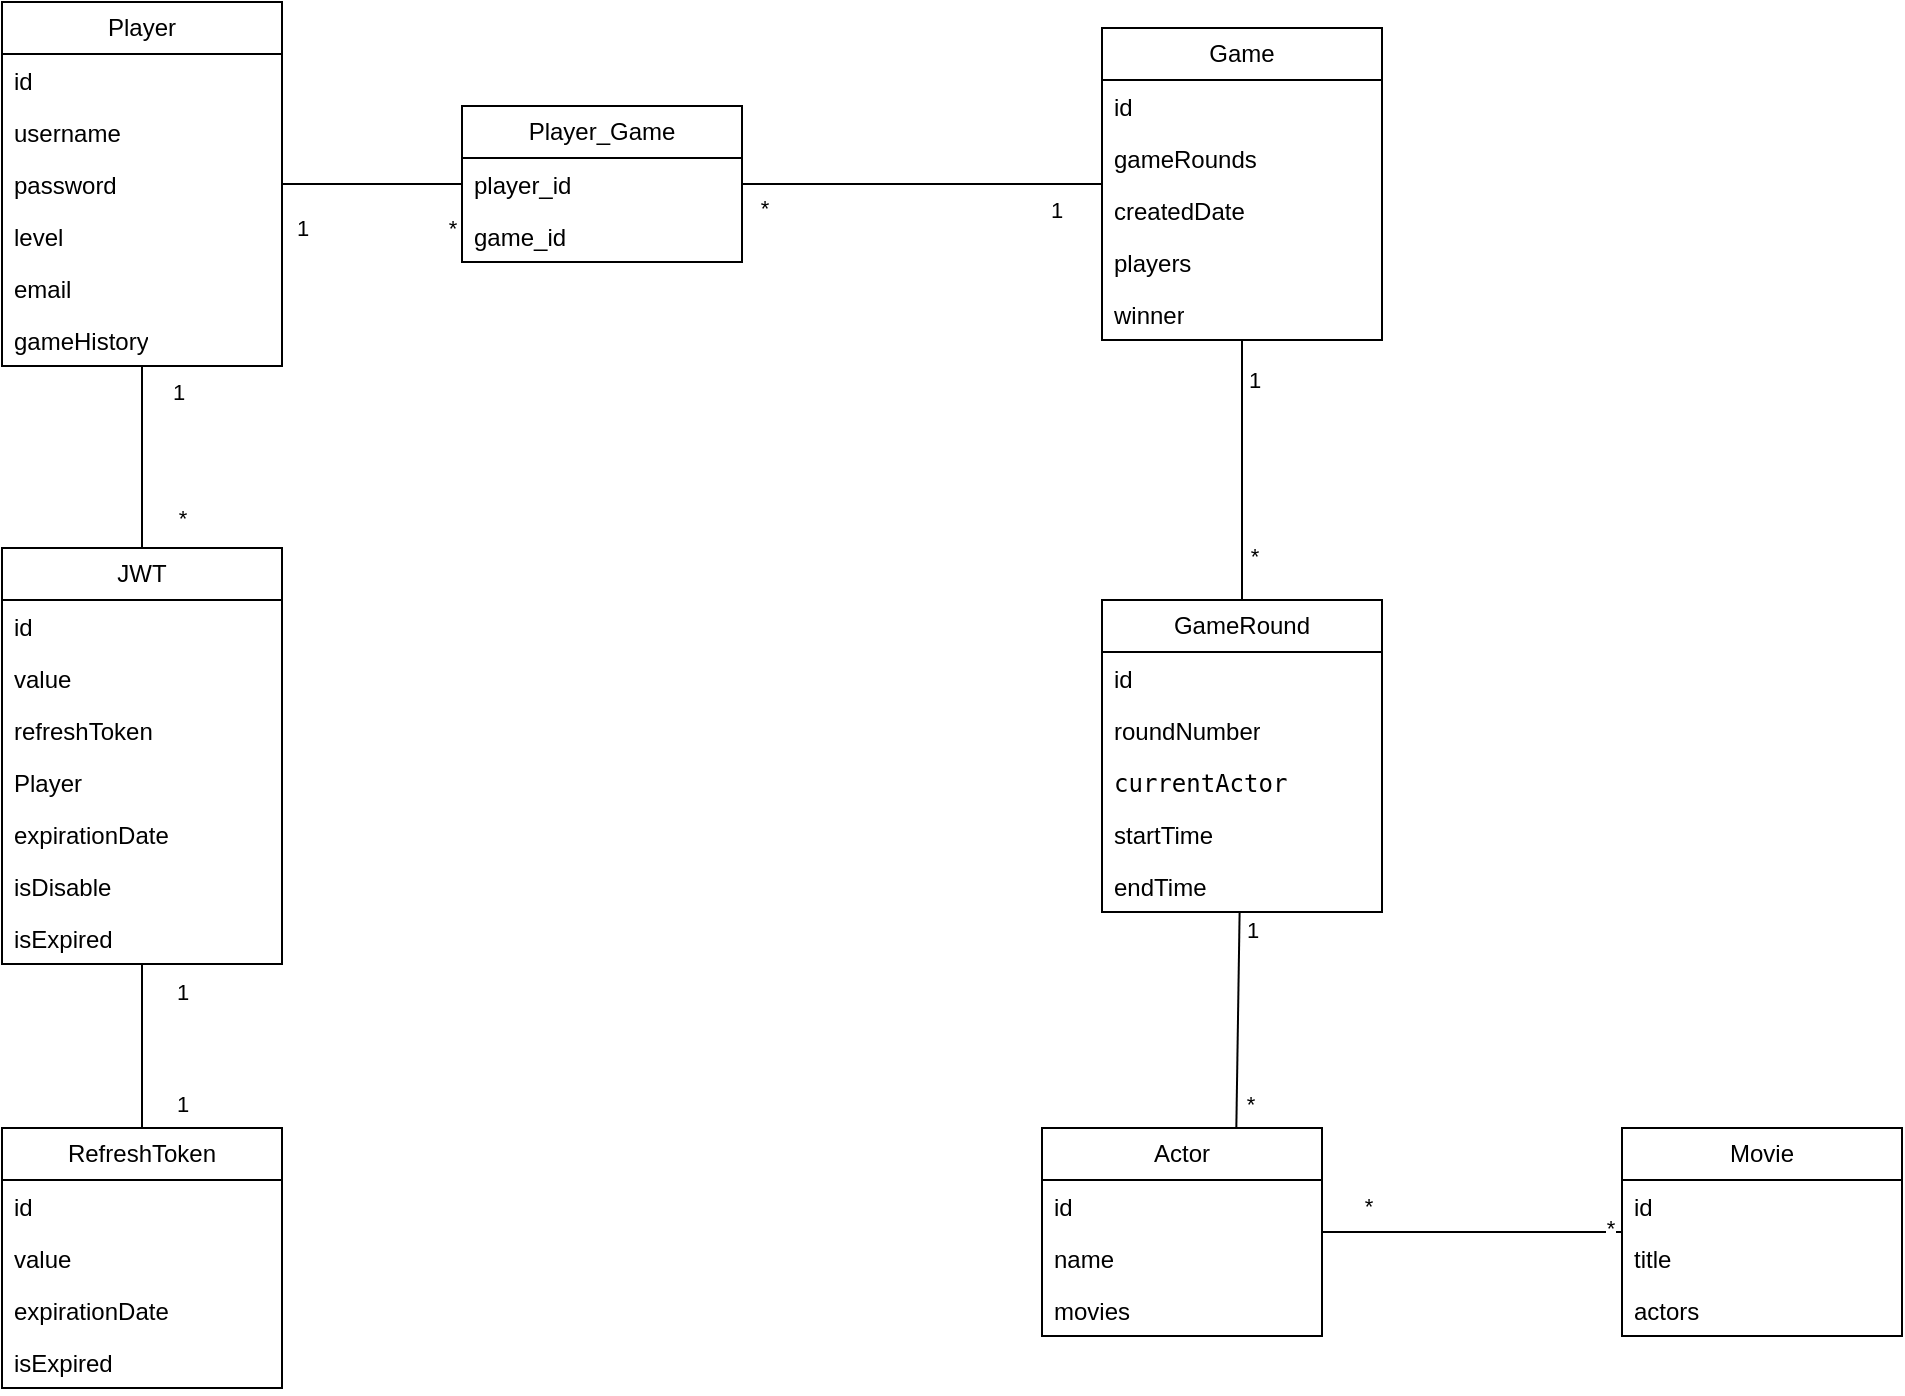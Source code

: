 <mxfile version="24.6.4" type="device">
  <diagram id="C5RBs43oDa-KdzZeNtuy" name="Page-1">
    <mxGraphModel dx="342" dy="310" grid="1" gridSize="10" guides="1" tooltips="1" connect="1" arrows="1" fold="1" page="1" pageScale="1" pageWidth="827" pageHeight="1169" math="0" shadow="0">
      <root>
        <mxCell id="WIyWlLk6GJQsqaUBKTNV-0" />
        <mxCell id="WIyWlLk6GJQsqaUBKTNV-1" parent="WIyWlLk6GJQsqaUBKTNV-0" />
        <mxCell id="6T_gPtu6NwnQgOnUfGLX-0" value="Player" style="swimlane;fontStyle=0;childLayout=stackLayout;horizontal=1;startSize=26;fillColor=none;horizontalStack=0;resizeParent=1;resizeParentMax=0;resizeLast=0;collapsible=1;marginBottom=0;whiteSpace=wrap;html=1;" vertex="1" parent="WIyWlLk6GJQsqaUBKTNV-1">
          <mxGeometry x="40" y="47" width="140" height="182" as="geometry" />
        </mxCell>
        <mxCell id="6T_gPtu6NwnQgOnUfGLX-1" value="id&lt;div&gt;&lt;br&gt;&lt;/div&gt;" style="text;strokeColor=none;fillColor=none;align=left;verticalAlign=top;spacingLeft=4;spacingRight=4;overflow=hidden;rotatable=0;points=[[0,0.5],[1,0.5]];portConstraint=eastwest;whiteSpace=wrap;html=1;" vertex="1" parent="6T_gPtu6NwnQgOnUfGLX-0">
          <mxGeometry y="26" width="140" height="26" as="geometry" />
        </mxCell>
        <mxCell id="6T_gPtu6NwnQgOnUfGLX-25" value="username" style="text;strokeColor=none;fillColor=none;align=left;verticalAlign=top;spacingLeft=4;spacingRight=4;overflow=hidden;rotatable=0;points=[[0,0.5],[1,0.5]];portConstraint=eastwest;whiteSpace=wrap;html=1;" vertex="1" parent="6T_gPtu6NwnQgOnUfGLX-0">
          <mxGeometry y="52" width="140" height="26" as="geometry" />
        </mxCell>
        <mxCell id="6T_gPtu6NwnQgOnUfGLX-26" value="password" style="text;strokeColor=none;fillColor=none;align=left;verticalAlign=top;spacingLeft=4;spacingRight=4;overflow=hidden;rotatable=0;points=[[0,0.5],[1,0.5]];portConstraint=eastwest;whiteSpace=wrap;html=1;" vertex="1" parent="6T_gPtu6NwnQgOnUfGLX-0">
          <mxGeometry y="78" width="140" height="26" as="geometry" />
        </mxCell>
        <mxCell id="6T_gPtu6NwnQgOnUfGLX-2" value="level" style="text;strokeColor=none;fillColor=none;align=left;verticalAlign=top;spacingLeft=4;spacingRight=4;overflow=hidden;rotatable=0;points=[[0,0.5],[1,0.5]];portConstraint=eastwest;whiteSpace=wrap;html=1;" vertex="1" parent="6T_gPtu6NwnQgOnUfGLX-0">
          <mxGeometry y="104" width="140" height="26" as="geometry" />
        </mxCell>
        <mxCell id="6T_gPtu6NwnQgOnUfGLX-3" value="email" style="text;strokeColor=none;fillColor=none;align=left;verticalAlign=top;spacingLeft=4;spacingRight=4;overflow=hidden;rotatable=0;points=[[0,0.5],[1,0.5]];portConstraint=eastwest;whiteSpace=wrap;html=1;" vertex="1" parent="6T_gPtu6NwnQgOnUfGLX-0">
          <mxGeometry y="130" width="140" height="26" as="geometry" />
        </mxCell>
        <mxCell id="6T_gPtu6NwnQgOnUfGLX-27" value="gameHistory" style="text;strokeColor=none;fillColor=none;align=left;verticalAlign=top;spacingLeft=4;spacingRight=4;overflow=hidden;rotatable=0;points=[[0,0.5],[1,0.5]];portConstraint=eastwest;whiteSpace=wrap;html=1;" vertex="1" parent="6T_gPtu6NwnQgOnUfGLX-0">
          <mxGeometry y="156" width="140" height="26" as="geometry" />
        </mxCell>
        <mxCell id="6T_gPtu6NwnQgOnUfGLX-5" value="Game" style="swimlane;fontStyle=0;childLayout=stackLayout;horizontal=1;startSize=26;fillColor=none;horizontalStack=0;resizeParent=1;resizeParentMax=0;resizeLast=0;collapsible=1;marginBottom=0;whiteSpace=wrap;html=1;" vertex="1" parent="WIyWlLk6GJQsqaUBKTNV-1">
          <mxGeometry x="590" y="60" width="140" height="156" as="geometry" />
        </mxCell>
        <mxCell id="6T_gPtu6NwnQgOnUfGLX-6" value="id&lt;div&gt;&lt;br&gt;&lt;/div&gt;" style="text;strokeColor=none;fillColor=none;align=left;verticalAlign=top;spacingLeft=4;spacingRight=4;overflow=hidden;rotatable=0;points=[[0,0.5],[1,0.5]];portConstraint=eastwest;whiteSpace=wrap;html=1;" vertex="1" parent="6T_gPtu6NwnQgOnUfGLX-5">
          <mxGeometry y="26" width="140" height="26" as="geometry" />
        </mxCell>
        <mxCell id="6T_gPtu6NwnQgOnUfGLX-7" value="gameRounds&lt;div&gt;&lt;br&gt;&lt;/div&gt;" style="text;strokeColor=none;fillColor=none;align=left;verticalAlign=top;spacingLeft=4;spacingRight=4;overflow=hidden;rotatable=0;points=[[0,0.5],[1,0.5]];portConstraint=eastwest;whiteSpace=wrap;html=1;" vertex="1" parent="6T_gPtu6NwnQgOnUfGLX-5">
          <mxGeometry y="52" width="140" height="26" as="geometry" />
        </mxCell>
        <mxCell id="6T_gPtu6NwnQgOnUfGLX-44" value="createdDate" style="text;strokeColor=none;fillColor=none;align=left;verticalAlign=top;spacingLeft=4;spacingRight=4;overflow=hidden;rotatable=0;points=[[0,0.5],[1,0.5]];portConstraint=eastwest;whiteSpace=wrap;html=1;" vertex="1" parent="6T_gPtu6NwnQgOnUfGLX-5">
          <mxGeometry y="78" width="140" height="26" as="geometry" />
        </mxCell>
        <mxCell id="6T_gPtu6NwnQgOnUfGLX-43" value="players" style="text;strokeColor=none;fillColor=none;align=left;verticalAlign=top;spacingLeft=4;spacingRight=4;overflow=hidden;rotatable=0;points=[[0,0.5],[1,0.5]];portConstraint=eastwest;whiteSpace=wrap;html=1;" vertex="1" parent="6T_gPtu6NwnQgOnUfGLX-5">
          <mxGeometry y="104" width="140" height="26" as="geometry" />
        </mxCell>
        <mxCell id="6T_gPtu6NwnQgOnUfGLX-8" value="winner" style="text;strokeColor=none;fillColor=none;align=left;verticalAlign=top;spacingLeft=4;spacingRight=4;overflow=hidden;rotatable=0;points=[[0,0.5],[1,0.5]];portConstraint=eastwest;whiteSpace=wrap;html=1;" vertex="1" parent="6T_gPtu6NwnQgOnUfGLX-5">
          <mxGeometry y="130" width="140" height="26" as="geometry" />
        </mxCell>
        <mxCell id="6T_gPtu6NwnQgOnUfGLX-9" value="GameRound" style="swimlane;fontStyle=0;childLayout=stackLayout;horizontal=1;startSize=26;fillColor=none;horizontalStack=0;resizeParent=1;resizeParentMax=0;resizeLast=0;collapsible=1;marginBottom=0;whiteSpace=wrap;html=1;" vertex="1" parent="WIyWlLk6GJQsqaUBKTNV-1">
          <mxGeometry x="590" y="346" width="140" height="156" as="geometry" />
        </mxCell>
        <mxCell id="6T_gPtu6NwnQgOnUfGLX-11" value="id" style="text;strokeColor=none;fillColor=none;align=left;verticalAlign=top;spacingLeft=4;spacingRight=4;overflow=hidden;rotatable=0;points=[[0,0.5],[1,0.5]];portConstraint=eastwest;whiteSpace=wrap;html=1;" vertex="1" parent="6T_gPtu6NwnQgOnUfGLX-9">
          <mxGeometry y="26" width="140" height="26" as="geometry" />
        </mxCell>
        <mxCell id="6T_gPtu6NwnQgOnUfGLX-12" value="roundNumber" style="text;strokeColor=none;fillColor=none;align=left;verticalAlign=top;spacingLeft=4;spacingRight=4;overflow=hidden;rotatable=0;points=[[0,0.5],[1,0.5]];portConstraint=eastwest;whiteSpace=wrap;html=1;" vertex="1" parent="6T_gPtu6NwnQgOnUfGLX-9">
          <mxGeometry y="52" width="140" height="26" as="geometry" />
        </mxCell>
        <mxCell id="6T_gPtu6NwnQgOnUfGLX-41" value="&lt;code&gt;currentActor&lt;/code&gt;" style="text;strokeColor=none;fillColor=none;align=left;verticalAlign=top;spacingLeft=4;spacingRight=4;overflow=hidden;rotatable=0;points=[[0,0.5],[1,0.5]];portConstraint=eastwest;whiteSpace=wrap;html=1;" vertex="1" parent="6T_gPtu6NwnQgOnUfGLX-9">
          <mxGeometry y="78" width="140" height="26" as="geometry" />
        </mxCell>
        <mxCell id="6T_gPtu6NwnQgOnUfGLX-40" value="startTime" style="text;strokeColor=none;fillColor=none;align=left;verticalAlign=top;spacingLeft=4;spacingRight=4;overflow=hidden;rotatable=0;points=[[0,0.5],[1,0.5]];portConstraint=eastwest;whiteSpace=wrap;html=1;" vertex="1" parent="6T_gPtu6NwnQgOnUfGLX-9">
          <mxGeometry y="104" width="140" height="26" as="geometry" />
        </mxCell>
        <mxCell id="6T_gPtu6NwnQgOnUfGLX-39" value="endTime" style="text;strokeColor=none;fillColor=none;align=left;verticalAlign=top;spacingLeft=4;spacingRight=4;overflow=hidden;rotatable=0;points=[[0,0.5],[1,0.5]];portConstraint=eastwest;whiteSpace=wrap;html=1;" vertex="1" parent="6T_gPtu6NwnQgOnUfGLX-9">
          <mxGeometry y="130" width="140" height="26" as="geometry" />
        </mxCell>
        <mxCell id="6T_gPtu6NwnQgOnUfGLX-13" value="Actor" style="swimlane;fontStyle=0;childLayout=stackLayout;horizontal=1;startSize=26;fillColor=none;horizontalStack=0;resizeParent=1;resizeParentMax=0;resizeLast=0;collapsible=1;marginBottom=0;whiteSpace=wrap;html=1;" vertex="1" parent="WIyWlLk6GJQsqaUBKTNV-1">
          <mxGeometry x="560" y="610" width="140" height="104" as="geometry" />
        </mxCell>
        <mxCell id="6T_gPtu6NwnQgOnUfGLX-14" value="id" style="text;strokeColor=none;fillColor=none;align=left;verticalAlign=top;spacingLeft=4;spacingRight=4;overflow=hidden;rotatable=0;points=[[0,0.5],[1,0.5]];portConstraint=eastwest;whiteSpace=wrap;html=1;" vertex="1" parent="6T_gPtu6NwnQgOnUfGLX-13">
          <mxGeometry y="26" width="140" height="26" as="geometry" />
        </mxCell>
        <mxCell id="6T_gPtu6NwnQgOnUfGLX-15" value="name" style="text;strokeColor=none;fillColor=none;align=left;verticalAlign=top;spacingLeft=4;spacingRight=4;overflow=hidden;rotatable=0;points=[[0,0.5],[1,0.5]];portConstraint=eastwest;whiteSpace=wrap;html=1;" vertex="1" parent="6T_gPtu6NwnQgOnUfGLX-13">
          <mxGeometry y="52" width="140" height="26" as="geometry" />
        </mxCell>
        <mxCell id="6T_gPtu6NwnQgOnUfGLX-16" value="movies" style="text;strokeColor=none;fillColor=none;align=left;verticalAlign=top;spacingLeft=4;spacingRight=4;overflow=hidden;rotatable=0;points=[[0,0.5],[1,0.5]];portConstraint=eastwest;whiteSpace=wrap;html=1;" vertex="1" parent="6T_gPtu6NwnQgOnUfGLX-13">
          <mxGeometry y="78" width="140" height="26" as="geometry" />
        </mxCell>
        <mxCell id="6T_gPtu6NwnQgOnUfGLX-17" value="Movie" style="swimlane;fontStyle=0;childLayout=stackLayout;horizontal=1;startSize=26;fillColor=none;horizontalStack=0;resizeParent=1;resizeParentMax=0;resizeLast=0;collapsible=1;marginBottom=0;whiteSpace=wrap;html=1;" vertex="1" parent="WIyWlLk6GJQsqaUBKTNV-1">
          <mxGeometry x="850" y="610" width="140" height="104" as="geometry" />
        </mxCell>
        <mxCell id="6T_gPtu6NwnQgOnUfGLX-18" value="id" style="text;strokeColor=none;fillColor=none;align=left;verticalAlign=top;spacingLeft=4;spacingRight=4;overflow=hidden;rotatable=0;points=[[0,0.5],[1,0.5]];portConstraint=eastwest;whiteSpace=wrap;html=1;" vertex="1" parent="6T_gPtu6NwnQgOnUfGLX-17">
          <mxGeometry y="26" width="140" height="26" as="geometry" />
        </mxCell>
        <mxCell id="6T_gPtu6NwnQgOnUfGLX-19" value="title" style="text;strokeColor=none;fillColor=none;align=left;verticalAlign=top;spacingLeft=4;spacingRight=4;overflow=hidden;rotatable=0;points=[[0,0.5],[1,0.5]];portConstraint=eastwest;whiteSpace=wrap;html=1;" vertex="1" parent="6T_gPtu6NwnQgOnUfGLX-17">
          <mxGeometry y="52" width="140" height="26" as="geometry" />
        </mxCell>
        <mxCell id="6T_gPtu6NwnQgOnUfGLX-20" value="actors" style="text;strokeColor=none;fillColor=none;align=left;verticalAlign=top;spacingLeft=4;spacingRight=4;overflow=hidden;rotatable=0;points=[[0,0.5],[1,0.5]];portConstraint=eastwest;whiteSpace=wrap;html=1;" vertex="1" parent="6T_gPtu6NwnQgOnUfGLX-17">
          <mxGeometry y="78" width="140" height="26" as="geometry" />
        </mxCell>
        <mxCell id="6T_gPtu6NwnQgOnUfGLX-21" value="JWT" style="swimlane;fontStyle=0;childLayout=stackLayout;horizontal=1;startSize=26;fillColor=none;horizontalStack=0;resizeParent=1;resizeParentMax=0;resizeLast=0;collapsible=1;marginBottom=0;whiteSpace=wrap;html=1;" vertex="1" parent="WIyWlLk6GJQsqaUBKTNV-1">
          <mxGeometry x="40" y="320" width="140" height="208" as="geometry" />
        </mxCell>
        <mxCell id="6T_gPtu6NwnQgOnUfGLX-22" value="id" style="text;strokeColor=none;fillColor=none;align=left;verticalAlign=top;spacingLeft=4;spacingRight=4;overflow=hidden;rotatable=0;points=[[0,0.5],[1,0.5]];portConstraint=eastwest;whiteSpace=wrap;html=1;" vertex="1" parent="6T_gPtu6NwnQgOnUfGLX-21">
          <mxGeometry y="26" width="140" height="26" as="geometry" />
        </mxCell>
        <mxCell id="6T_gPtu6NwnQgOnUfGLX-28" value="value" style="text;strokeColor=none;fillColor=none;align=left;verticalAlign=top;spacingLeft=4;spacingRight=4;overflow=hidden;rotatable=0;points=[[0,0.5],[1,0.5]];portConstraint=eastwest;whiteSpace=wrap;html=1;" vertex="1" parent="6T_gPtu6NwnQgOnUfGLX-21">
          <mxGeometry y="52" width="140" height="26" as="geometry" />
        </mxCell>
        <mxCell id="6T_gPtu6NwnQgOnUfGLX-29" value="refreshToken" style="text;strokeColor=none;fillColor=none;align=left;verticalAlign=top;spacingLeft=4;spacingRight=4;overflow=hidden;rotatable=0;points=[[0,0.5],[1,0.5]];portConstraint=eastwest;whiteSpace=wrap;html=1;" vertex="1" parent="6T_gPtu6NwnQgOnUfGLX-21">
          <mxGeometry y="78" width="140" height="26" as="geometry" />
        </mxCell>
        <mxCell id="6T_gPtu6NwnQgOnUfGLX-23" value="Player" style="text;strokeColor=none;fillColor=none;align=left;verticalAlign=top;spacingLeft=4;spacingRight=4;overflow=hidden;rotatable=0;points=[[0,0.5],[1,0.5]];portConstraint=eastwest;whiteSpace=wrap;html=1;" vertex="1" parent="6T_gPtu6NwnQgOnUfGLX-21">
          <mxGeometry y="104" width="140" height="26" as="geometry" />
        </mxCell>
        <mxCell id="6T_gPtu6NwnQgOnUfGLX-38" value="expirationDate" style="text;strokeColor=none;fillColor=none;align=left;verticalAlign=top;spacingLeft=4;spacingRight=4;overflow=hidden;rotatable=0;points=[[0,0.5],[1,0.5]];portConstraint=eastwest;whiteSpace=wrap;html=1;" vertex="1" parent="6T_gPtu6NwnQgOnUfGLX-21">
          <mxGeometry y="130" width="140" height="26" as="geometry" />
        </mxCell>
        <mxCell id="6T_gPtu6NwnQgOnUfGLX-30" value="isDisable" style="text;strokeColor=none;fillColor=none;align=left;verticalAlign=top;spacingLeft=4;spacingRight=4;overflow=hidden;rotatable=0;points=[[0,0.5],[1,0.5]];portConstraint=eastwest;whiteSpace=wrap;html=1;" vertex="1" parent="6T_gPtu6NwnQgOnUfGLX-21">
          <mxGeometry y="156" width="140" height="26" as="geometry" />
        </mxCell>
        <mxCell id="6T_gPtu6NwnQgOnUfGLX-24" value="isExpired" style="text;strokeColor=none;fillColor=none;align=left;verticalAlign=top;spacingLeft=4;spacingRight=4;overflow=hidden;rotatable=0;points=[[0,0.5],[1,0.5]];portConstraint=eastwest;whiteSpace=wrap;html=1;" vertex="1" parent="6T_gPtu6NwnQgOnUfGLX-21">
          <mxGeometry y="182" width="140" height="26" as="geometry" />
        </mxCell>
        <mxCell id="6T_gPtu6NwnQgOnUfGLX-31" value="RefreshToken" style="swimlane;fontStyle=0;childLayout=stackLayout;horizontal=1;startSize=26;fillColor=none;horizontalStack=0;resizeParent=1;resizeParentMax=0;resizeLast=0;collapsible=1;marginBottom=0;whiteSpace=wrap;html=1;" vertex="1" parent="WIyWlLk6GJQsqaUBKTNV-1">
          <mxGeometry x="40" y="610" width="140" height="130" as="geometry" />
        </mxCell>
        <mxCell id="6T_gPtu6NwnQgOnUfGLX-32" value="id" style="text;strokeColor=none;fillColor=none;align=left;verticalAlign=top;spacingLeft=4;spacingRight=4;overflow=hidden;rotatable=0;points=[[0,0.5],[1,0.5]];portConstraint=eastwest;whiteSpace=wrap;html=1;" vertex="1" parent="6T_gPtu6NwnQgOnUfGLX-31">
          <mxGeometry y="26" width="140" height="26" as="geometry" />
        </mxCell>
        <mxCell id="6T_gPtu6NwnQgOnUfGLX-33" value="value" style="text;strokeColor=none;fillColor=none;align=left;verticalAlign=top;spacingLeft=4;spacingRight=4;overflow=hidden;rotatable=0;points=[[0,0.5],[1,0.5]];portConstraint=eastwest;whiteSpace=wrap;html=1;" vertex="1" parent="6T_gPtu6NwnQgOnUfGLX-31">
          <mxGeometry y="52" width="140" height="26" as="geometry" />
        </mxCell>
        <mxCell id="6T_gPtu6NwnQgOnUfGLX-34" value="expirationDate" style="text;strokeColor=none;fillColor=none;align=left;verticalAlign=top;spacingLeft=4;spacingRight=4;overflow=hidden;rotatable=0;points=[[0,0.5],[1,0.5]];portConstraint=eastwest;whiteSpace=wrap;html=1;" vertex="1" parent="6T_gPtu6NwnQgOnUfGLX-31">
          <mxGeometry y="78" width="140" height="26" as="geometry" />
        </mxCell>
        <mxCell id="6T_gPtu6NwnQgOnUfGLX-37" value="isExpired" style="text;strokeColor=none;fillColor=none;align=left;verticalAlign=top;spacingLeft=4;spacingRight=4;overflow=hidden;rotatable=0;points=[[0,0.5],[1,0.5]];portConstraint=eastwest;whiteSpace=wrap;html=1;" vertex="1" parent="6T_gPtu6NwnQgOnUfGLX-31">
          <mxGeometry y="104" width="140" height="26" as="geometry" />
        </mxCell>
        <mxCell id="6T_gPtu6NwnQgOnUfGLX-47" value="" style="endArrow=none;html=1;rounded=0;" edge="1" parent="WIyWlLk6GJQsqaUBKTNV-1" source="6T_gPtu6NwnQgOnUfGLX-21" target="6T_gPtu6NwnQgOnUfGLX-0">
          <mxGeometry width="50" height="50" relative="1" as="geometry">
            <mxPoint x="80" y="300" as="sourcePoint" />
            <mxPoint x="130" y="250" as="targetPoint" />
          </mxGeometry>
        </mxCell>
        <mxCell id="6T_gPtu6NwnQgOnUfGLX-48" value="*" style="edgeLabel;html=1;align=center;verticalAlign=middle;resizable=0;points=[];" vertex="1" connectable="0" parent="6T_gPtu6NwnQgOnUfGLX-47">
          <mxGeometry x="-0.359" y="1" relative="1" as="geometry">
            <mxPoint x="21" y="14" as="offset" />
          </mxGeometry>
        </mxCell>
        <mxCell id="6T_gPtu6NwnQgOnUfGLX-49" value="1" style="edgeLabel;html=1;align=center;verticalAlign=middle;resizable=0;points=[];" vertex="1" connectable="0" parent="WIyWlLk6GJQsqaUBKTNV-1">
          <mxGeometry x="130" y="240" as="geometry">
            <mxPoint x="-2" y="2" as="offset" />
          </mxGeometry>
        </mxCell>
        <mxCell id="6T_gPtu6NwnQgOnUfGLX-50" value="" style="endArrow=none;html=1;rounded=0;" edge="1" parent="WIyWlLk6GJQsqaUBKTNV-1" source="6T_gPtu6NwnQgOnUfGLX-31" target="6T_gPtu6NwnQgOnUfGLX-21">
          <mxGeometry width="50" height="50" relative="1" as="geometry">
            <mxPoint x="230" y="624" as="sourcePoint" />
            <mxPoint x="230" y="546" as="targetPoint" />
          </mxGeometry>
        </mxCell>
        <mxCell id="6T_gPtu6NwnQgOnUfGLX-51" value="1" style="edgeLabel;html=1;align=center;verticalAlign=middle;resizable=0;points=[];" vertex="1" connectable="0" parent="6T_gPtu6NwnQgOnUfGLX-50">
          <mxGeometry x="-0.359" y="1" relative="1" as="geometry">
            <mxPoint x="21" y="14" as="offset" />
          </mxGeometry>
        </mxCell>
        <mxCell id="6T_gPtu6NwnQgOnUfGLX-53" value="1" style="edgeLabel;html=1;align=center;verticalAlign=middle;resizable=0;points=[];" vertex="1" connectable="0" parent="6T_gPtu6NwnQgOnUfGLX-50">
          <mxGeometry x="0.662" relative="1" as="geometry">
            <mxPoint x="20" as="offset" />
          </mxGeometry>
        </mxCell>
        <mxCell id="6T_gPtu6NwnQgOnUfGLX-57" value="" style="endArrow=none;html=1;rounded=0;" edge="1" parent="WIyWlLk6GJQsqaUBKTNV-1" source="6T_gPtu6NwnQgOnUfGLX-9" target="6T_gPtu6NwnQgOnUfGLX-5">
          <mxGeometry width="50" height="50" relative="1" as="geometry">
            <mxPoint x="260" y="300" as="sourcePoint" />
            <mxPoint x="310" y="250" as="targetPoint" />
          </mxGeometry>
        </mxCell>
        <mxCell id="6T_gPtu6NwnQgOnUfGLX-58" value="1" style="edgeLabel;html=1;align=center;verticalAlign=middle;resizable=0;points=[];" vertex="1" connectable="0" parent="6T_gPtu6NwnQgOnUfGLX-57">
          <mxGeometry x="0.734" relative="1" as="geometry">
            <mxPoint x="6" y="2" as="offset" />
          </mxGeometry>
        </mxCell>
        <mxCell id="6T_gPtu6NwnQgOnUfGLX-59" value="*" style="edgeLabel;html=1;align=center;verticalAlign=middle;resizable=0;points=[];" vertex="1" connectable="0" parent="6T_gPtu6NwnQgOnUfGLX-57">
          <mxGeometry x="-0.662" y="1" relative="1" as="geometry">
            <mxPoint x="7" as="offset" />
          </mxGeometry>
        </mxCell>
        <mxCell id="6T_gPtu6NwnQgOnUfGLX-61" value="" style="endArrow=none;html=1;rounded=0;exitX=0.694;exitY=0.002;exitDx=0;exitDy=0;exitPerimeter=0;" edge="1" parent="WIyWlLk6GJQsqaUBKTNV-1" source="6T_gPtu6NwnQgOnUfGLX-13" target="6T_gPtu6NwnQgOnUfGLX-9">
          <mxGeometry width="50" height="50" relative="1" as="geometry">
            <mxPoint x="480" y="520" as="sourcePoint" />
            <mxPoint x="530" y="470" as="targetPoint" />
          </mxGeometry>
        </mxCell>
        <mxCell id="6T_gPtu6NwnQgOnUfGLX-62" value="1" style="edgeLabel;html=1;align=center;verticalAlign=middle;resizable=0;points=[];" vertex="1" connectable="0" parent="6T_gPtu6NwnQgOnUfGLX-61">
          <mxGeometry x="0.835" relative="1" as="geometry">
            <mxPoint x="6" as="offset" />
          </mxGeometry>
        </mxCell>
        <mxCell id="6T_gPtu6NwnQgOnUfGLX-63" value="*" style="edgeLabel;html=1;align=center;verticalAlign=middle;resizable=0;points=[];" vertex="1" connectable="0" parent="6T_gPtu6NwnQgOnUfGLX-61">
          <mxGeometry x="-0.766" y="2" relative="1" as="geometry">
            <mxPoint x="8" as="offset" />
          </mxGeometry>
        </mxCell>
        <mxCell id="6T_gPtu6NwnQgOnUfGLX-64" value="" style="endArrow=none;html=1;rounded=0;" edge="1" parent="WIyWlLk6GJQsqaUBKTNV-1" source="6T_gPtu6NwnQgOnUfGLX-13" target="6T_gPtu6NwnQgOnUfGLX-17">
          <mxGeometry width="50" height="50" relative="1" as="geometry">
            <mxPoint x="480" y="660" as="sourcePoint" />
            <mxPoint x="530" y="610" as="targetPoint" />
          </mxGeometry>
        </mxCell>
        <mxCell id="6T_gPtu6NwnQgOnUfGLX-65" value="*" style="edgeLabel;html=1;align=center;verticalAlign=middle;resizable=0;points=[];" vertex="1" connectable="0" parent="6T_gPtu6NwnQgOnUfGLX-64">
          <mxGeometry x="-0.832" relative="1" as="geometry">
            <mxPoint x="10" y="-13" as="offset" />
          </mxGeometry>
        </mxCell>
        <mxCell id="6T_gPtu6NwnQgOnUfGLX-66" value="*" style="edgeLabel;html=1;align=center;verticalAlign=middle;resizable=0;points=[];" vertex="1" connectable="0" parent="6T_gPtu6NwnQgOnUfGLX-64">
          <mxGeometry x="0.71" y="2" relative="1" as="geometry">
            <mxPoint x="15" as="offset" />
          </mxGeometry>
        </mxCell>
        <mxCell id="6T_gPtu6NwnQgOnUfGLX-67" value="Player_Game" style="swimlane;fontStyle=0;childLayout=stackLayout;horizontal=1;startSize=26;fillColor=none;horizontalStack=0;resizeParent=1;resizeParentMax=0;resizeLast=0;collapsible=1;marginBottom=0;whiteSpace=wrap;html=1;" vertex="1" parent="WIyWlLk6GJQsqaUBKTNV-1">
          <mxGeometry x="270" y="99" width="140" height="78" as="geometry" />
        </mxCell>
        <mxCell id="6T_gPtu6NwnQgOnUfGLX-68" value="player_id" style="text;strokeColor=none;fillColor=none;align=left;verticalAlign=top;spacingLeft=4;spacingRight=4;overflow=hidden;rotatable=0;points=[[0,0.5],[1,0.5]];portConstraint=eastwest;whiteSpace=wrap;html=1;" vertex="1" parent="6T_gPtu6NwnQgOnUfGLX-67">
          <mxGeometry y="26" width="140" height="26" as="geometry" />
        </mxCell>
        <mxCell id="6T_gPtu6NwnQgOnUfGLX-69" value="game_id" style="text;strokeColor=none;fillColor=none;align=left;verticalAlign=top;spacingLeft=4;spacingRight=4;overflow=hidden;rotatable=0;points=[[0,0.5],[1,0.5]];portConstraint=eastwest;whiteSpace=wrap;html=1;" vertex="1" parent="6T_gPtu6NwnQgOnUfGLX-67">
          <mxGeometry y="52" width="140" height="26" as="geometry" />
        </mxCell>
        <mxCell id="6T_gPtu6NwnQgOnUfGLX-71" value="" style="endArrow=none;html=1;rounded=0;" edge="1" parent="WIyWlLk6GJQsqaUBKTNV-1" source="6T_gPtu6NwnQgOnUfGLX-0" target="6T_gPtu6NwnQgOnUfGLX-67">
          <mxGeometry width="50" height="50" relative="1" as="geometry">
            <mxPoint x="260" y="50" as="sourcePoint" />
            <mxPoint x="310" as="targetPoint" />
          </mxGeometry>
        </mxCell>
        <mxCell id="6T_gPtu6NwnQgOnUfGLX-73" value="1" style="edgeLabel;html=1;align=center;verticalAlign=middle;resizable=0;points=[];" vertex="1" connectable="0" parent="6T_gPtu6NwnQgOnUfGLX-71">
          <mxGeometry x="-0.805" y="1" relative="1" as="geometry">
            <mxPoint x="1" y="23" as="offset" />
          </mxGeometry>
        </mxCell>
        <mxCell id="6T_gPtu6NwnQgOnUfGLX-74" value="*" style="edgeLabel;html=1;align=center;verticalAlign=middle;resizable=0;points=[];" vertex="1" connectable="0" parent="6T_gPtu6NwnQgOnUfGLX-71">
          <mxGeometry x="0.875" y="-1" relative="1" as="geometry">
            <mxPoint y="21" as="offset" />
          </mxGeometry>
        </mxCell>
        <mxCell id="6T_gPtu6NwnQgOnUfGLX-72" value="" style="endArrow=none;html=1;rounded=0;" edge="1" parent="WIyWlLk6GJQsqaUBKTNV-1" source="6T_gPtu6NwnQgOnUfGLX-5" target="6T_gPtu6NwnQgOnUfGLX-67">
          <mxGeometry width="50" height="50" relative="1" as="geometry">
            <mxPoint x="190" y="82" as="sourcePoint" />
            <mxPoint x="265" y="-2" as="targetPoint" />
          </mxGeometry>
        </mxCell>
        <mxCell id="6T_gPtu6NwnQgOnUfGLX-75" value="*" style="edgeLabel;html=1;align=center;verticalAlign=middle;resizable=0;points=[];" vertex="1" connectable="0" parent="6T_gPtu6NwnQgOnUfGLX-72">
          <mxGeometry x="0.861" relative="1" as="geometry">
            <mxPoint x="-2" y="12" as="offset" />
          </mxGeometry>
        </mxCell>
        <mxCell id="6T_gPtu6NwnQgOnUfGLX-76" value="1" style="edgeLabel;html=1;align=center;verticalAlign=middle;resizable=0;points=[];" vertex="1" connectable="0" parent="6T_gPtu6NwnQgOnUfGLX-72">
          <mxGeometry x="-0.773" y="2" relative="1" as="geometry">
            <mxPoint x="-3" y="11" as="offset" />
          </mxGeometry>
        </mxCell>
      </root>
    </mxGraphModel>
  </diagram>
</mxfile>
